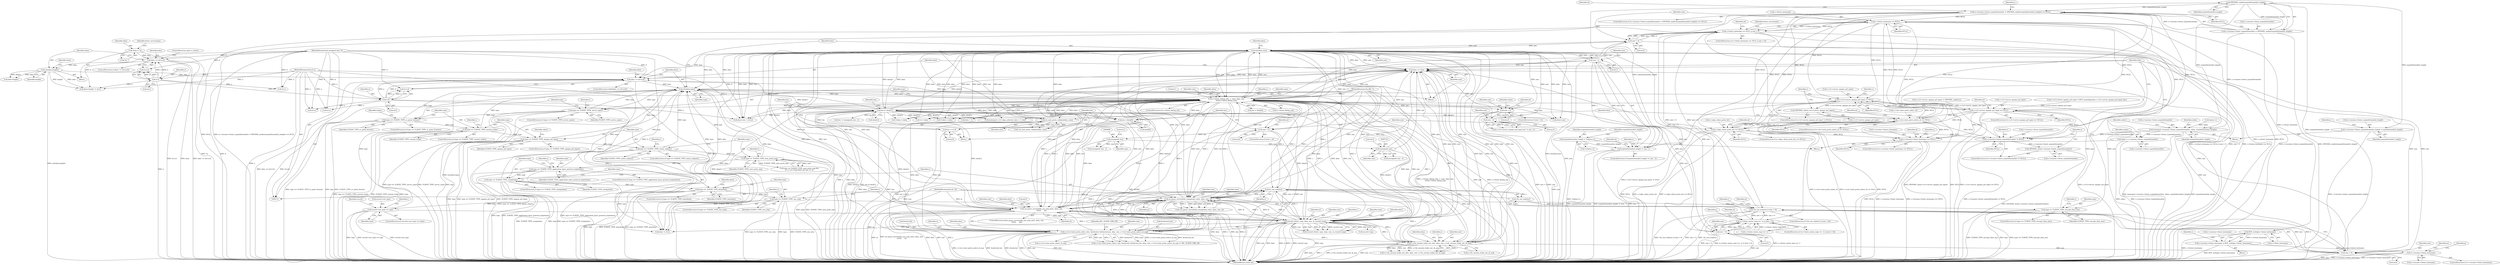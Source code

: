 digraph "0_openssl_fb0bc2b273bcc2d5401dd883fe869af4fc74bb21@API" {
"1000331" [label="(Call,OPENSSL_malloc(ecpointformatlist_length))"];
"1000284" [label="(Call,ecpointformatlist_length != size - 1)"];
"1000278" [label="(Call,ecpointformatlist_length = *(sdata++))"];
"1000286" [label="(Call,size - 1)"];
"1000233" [label="(Call,s->tlsext_debug_cb(s, 1, type, data, size,\n\t\t\t\t\t\ts->tlsext_debug_arg))"];
"1000395" [label="(Call,tls_use_ticket(s))"];
"1000787" [label="(Call,ssl_parse_serverhello_renegotiate_ext(s, data, size, al))"];
"1000841" [label="(Call,ssl_parse_serverhello_use_srtp_ext(s, data, size,\n\t\t\t\t\t\t\t      al))"];
"1000895" [label="(Call,record->fn2(s, type, data, size, al, record->arg))"];
"1000592" [label="(Call,s->ctx->next_proto_select_cb(s, &selected, &selected_len, data, size, s->ctx->next_proto_select_cb_arg))"];
"1000114" [label="(MethodParameterIn,SSL *s)"];
"1000688" [label="(Call,len |= data[1])"];
"1000685" [label="(Call,len <<= 8)"];
"1000680" [label="(Call,len = data[0])"];
"1000217" [label="(Call,n2s(data,size))"];
"1000214" [label="(Call,n2s(data,type))"];
"1000206" [label="(Call,data <= (d+n-4))"];
"1000932" [label="(Call,data += size)"];
"1000254" [label="(Call,size > 0)"];
"1000717" [label="(Call,(unsigned) size)"];
"1000697" [label="(Call,(unsigned) size)"];
"1000670" [label="(Call,size < 4)"];
"1000447" [label="(Call,size - 2)"];
"1000423" [label="(Call,size < 2)"];
"1000378" [label="(Call,s->tls_session_ticket_ext_cb(s, data, size, s->tls_session_ticket_ext_cb_arg))"];
"1000397" [label="(Call,size > 0)"];
"1000530" [label="(Call,size > 0)"];
"1000187" [label="(Call,n2s(data,length))"];
"1000179" [label="(Call,data >= (d+n-2))"];
"1000124" [label="(Call,*data = *p)"];
"1000116" [label="(MethodParameterIn,unsigned char *d)"];
"1000183" [label="(Call,n-2)"];
"1000117" [label="(MethodParameterIn,int n)"];
"1000210" [label="(Call,n-4)"];
"1000651" [label="(Call,type == TLSEXT_TYPE_application_layer_protocol_negotiation)"];
"1000548" [label="(Call,type == TLSEXT_TYPE_next_proto_neg)"];
"1000518" [label="(Call,type == TLSEXT_TYPE_status_request)"];
"1000414" [label="(Call,type == TLSEXT_TYPE_opaque_prf_input)"];
"1000368" [label="(Call,type == TLSEXT_TYPE_session_ticket)"];
"1000269" [label="(Call,type == TLSEXT_TYPE_ec_point_formats)"];
"1000243" [label="(Call,type == TLSEXT_TYPE_server_name)"];
"1000799" [label="(Call,type == TLSEXT_TYPE_heartbeat)"];
"1000781" [label="(Call,type == TLSEXT_TYPE_renegotiate)"];
"1000909" [label="(Call,type == TLSEXT_TYPE_encrypt_then_mac)"];
"1000836" [label="(Call,type == TLSEXT_TYPE_use_srtp)"];
"1000883" [label="(Call,record->ext_type == type)"];
"1000580" [label="(Call,ssl_next_proto_validate(data, size))"];
"1000118" [label="(MethodParameterIn,int *al)"];
"1000324" [label="(Call,(s->session->tlsext_ecpointformatlist = OPENSSL_malloc(ecpointformatlist_length)) == NULL)"];
"1000249" [label="(Call,s->tlsext_hostname == NULL)"];
"1000248" [label="(Call,s->tlsext_hostname == NULL || size > 0)"];
"1000393" [label="(Call,!tls_use_ticket(s) || (size > 0))"];
"1000523" [label="(Call,(s->tlsext_status_type == -1) || (size > 0))"];
"1000310" [label="(Call,s->session->tlsext_ecpointformatlist != NULL)"];
"1000317" [label="(Call,OPENSSL_free(s->session->tlsext_ecpointformatlist))"];
"1000458" [label="(Call,s->s3->server_opaque_prf_input != NULL)"];
"1000465" [label="(Call,OPENSSL_free(s->s3->server_opaque_prf_input))"];
"1000502" [label="(Call,s->s3->server_opaque_prf_input == NULL)"];
"1000564" [label="(Call,s->ctx->next_proto_select_cb == NULL)"];
"1000657" [label="(Call,s->alpn_client_proto_list == NULL)"];
"1000964" [label="(Call,s->session->tlsext_hostname == NULL)"];
"1000978" [label="(Call,BUF_strdup(s->tlsext_hostname))"];
"1000972" [label="(Call,s->session->tlsext_hostname = BUF_strdup(s->tlsext_hostname))"];
"1000983" [label="(Call,!s->session->tlsext_hostname)"];
"1000325" [label="(Call,s->session->tlsext_ecpointformatlist = OPENSSL_malloc(ecpointformatlist_length))"];
"1000348" [label="(Call,memcpy(s->session->tlsext_ecpointformatlist, sdata, ecpointformatlist_length))"];
"1000359" [label="(Call,sdata = s->session->tlsext_ecpointformatlist)"];
"1000341" [label="(Call,s->session->tlsext_ecpointformatlist_length = ecpointformatlist_length)"];
"1000781" [label="(Call,type == TLSEXT_TYPE_renegotiate)"];
"1000547" [label="(Call,type == TLSEXT_TYPE_next_proto_neg &&\n\t\t\t s->s3->tmp.finish_md_len == 0)"];
"1000519" [label="(Identifier,type)"];
"1000801" [label="(Identifier,TLSEXT_TYPE_heartbeat)"];
"1000964" [label="(Call,s->session->tlsext_hostname == NULL)"];
"1000479" [label="(Call,s->s3->server_opaque_prf_input = OPENSSL_malloc(1))"];
"1000195" [label="(Call,d+n)"];
"1000600" [label="(Call,s->ctx->next_proto_select_cb_arg)"];
"1000457" [label="(ControlStructure,if (s->s3->server_opaque_prf_input != NULL))"];
"1000414" [label="(Call,type == TLSEXT_TYPE_opaque_prf_input)"];
"1000563" [label="(ControlStructure,if (s->ctx->next_proto_select_cb == NULL))"];
"1000901" [label="(Call,record->arg)"];
"1000225" [label="(Call,d+n)"];
"1000897" [label="(Identifier,type)"];
"1000382" [label="(Call,s->tls_session_ticket_ext_cb_arg)"];
"1000800" [label="(Identifier,type)"];
"1000975" [label="(Identifier,s)"];
"1000281" [label="(Call,sdata++)"];
"1000884" [label="(Call,record->ext_type)"];
"1000178" [label="(ControlStructure,if (data >= (d+n-2)))"];
"1000883" [label="(Call,record->ext_type == type)"];
"1000270" [label="(Identifier,type)"];
"1000234" [label="(Identifier,s)"];
"1000717" [label="(Call,(unsigned) size)"];
"1000130" [label="(Identifier,tlsext_servername)"];
"1000659" [label="(Identifier,s)"];
"1000716" [label="(Call,(unsigned) size - 3)"];
"1000180" [label="(Identifier,data)"];
"1000708" [label="(Call,len = data[2])"];
"1000653" [label="(Identifier,TLSEXT_TYPE_application_layer_protocol_negotiation)"];
"1000268" [label="(ControlStructure,if (type == TLSEXT_TYPE_ec_point_formats))"];
"1000248" [label="(Call,s->tlsext_hostname == NULL || size > 0)"];
"1000251" [label="(Identifier,s)"];
"1000665" [label="(Identifier,al)"];
"1000242" [label="(ControlStructure,if (type == TLSEXT_TYPE_server_name))"];
"1000219" [label="(Identifier,size)"];
"1000116" [label="(MethodParameterIn,unsigned char *d)"];
"1000271" [label="(Identifier,TLSEXT_TYPE_ec_point_formats)"];
"1000378" [label="(Call,s->tls_session_ticket_ext_cb(s, data, size, s->tls_session_ticket_ext_cb_arg))"];
"1000580" [label="(Call,ssl_next_proto_validate(data, size))"];
"1000681" [label="(Identifier,len)"];
"1000215" [label="(Identifier,data)"];
"1000423" [label="(Call,size < 2)"];
"1000882" [label="(ControlStructure,if (record->ext_type == type))"];
"1000838" [label="(Identifier,TLSEXT_TYPE_use_srtp)"];
"1000260" [label="(Identifier,al)"];
"1000694" [label="(Call,len != (unsigned) size - 2)"];
"1000524" [label="(Call,s->tlsext_status_type == -1)"];
"1000419" [label="(Call,*sdata = data)"];
"1000798" [label="(ControlStructure,if (type == TLSEXT_TYPE_heartbeat))"];
"1000280" [label="(Call,*(sdata++))"];
"1000397" [label="(Call,size > 0)"];
"1000835" [label="(ControlStructure,if (type == TLSEXT_TYPE_use_srtp))"];
"1000689" [label="(Identifier,len)"];
"1000212" [label="(Literal,4)"];
"1000458" [label="(Call,s->s3->server_opaque_prf_input != NULL)"];
"1000188" [label="(Identifier,data)"];
"1000253" [label="(Identifier,NULL)"];
"1000181" [label="(Call,d+n-2)"];
"1000579" [label="(Call,!ssl_next_proto_validate(data, size))"];
"1000403" [label="(Identifier,al)"];
"1000355" [label="(Identifier,ecpointformatlist_length)"];
"1000596" [label="(Call,&selected_len)"];
"1000782" [label="(Identifier,type)"];
"1000654" [label="(Block,)"];
"1000256" [label="(Literal,0)"];
"1000870" [label="(Identifier,i)"];
"1000275" [label="(Identifier,sdata)"];
"1000285" [label="(Identifier,ecpointformatlist_length)"];
"1000311" [label="(Call,s->session->tlsext_ecpointformatlist)"];
"1000377" [label="(Call,!s->tls_session_ticket_ext_cb(s, data, size, s->tls_session_ticket_ext_cb_arg))"];
"1000842" [label="(Identifier,s)"];
"1000700" [label="(Literal,2)"];
"1000368" [label="(Call,type == TLSEXT_TYPE_session_ticket)"];
"1000320" [label="(Identifier,s)"];
"1000447" [label="(Call,size - 2)"];
"1000243" [label="(Call,type == TLSEXT_TYPE_server_name)"];
"1001004" [label="(Call,*p = data)"];
"1000549" [label="(Identifier,type)"];
"1000530" [label="(Call,size > 0)"];
"1000367" [label="(ControlStructure,if (type == TLSEXT_TYPE_session_ticket))"];
"1000316" [label="(Identifier,NULL)"];
"1000965" [label="(Call,s->session->tlsext_hostname)"];
"1000594" [label="(Call,&selected)"];
"1000309" [label="(ControlStructure,if (s->session->tlsext_ecpointformatlist != NULL))"];
"1000331" [label="(Call,OPENSSL_malloc(ecpointformatlist_length))"];
"1000786" [label="(Call,!ssl_parse_serverhello_renegotiate_ext(s, data, size, al))"];
"1000836" [label="(Call,type == TLSEXT_TYPE_use_srtp)"];
"1000844" [label="(Identifier,size)"];
"1000222" [label="(Call,data+size)"];
"1000279" [label="(Identifier,ecpointformatlist_length)"];
"1000207" [label="(Identifier,data)"];
"1000247" [label="(ControlStructure,if (s->tlsext_hostname == NULL || size > 0))"];
"1000984" [label="(Call,s->session->tlsext_hostname)"];
"1000651" [label="(Call,type == TLSEXT_TYPE_application_layer_protocol_negotiation)"];
"1000193" [label="(Identifier,data)"];
"1000898" [label="(Identifier,data)"];
"1000351" [label="(Identifier,s)"];
"1000909" [label="(Call,type == TLSEXT_TYPE_encrypt_then_mac)"];
"1000449" [label="(Literal,2)"];
"1000687" [label="(Literal,8)"];
"1000342" [label="(Call,s->session->tlsext_ecpointformatlist_length)"];
"1000126" [label="(Call,*p)"];
"1000502" [label="(Call,s->s3->server_opaque_prf_input == NULL)"];
"1000520" [label="(Identifier,TLSEXT_TYPE_status_request)"];
"1000972" [label="(Call,s->session->tlsext_hostname = BUF_strdup(s->tlsext_hostname))"];
"1000216" [label="(Identifier,type)"];
"1000788" [label="(Identifier,s)"];
"1000360" [label="(Identifier,sdata)"];
"1000682" [label="(Call,data[0])"];
"1000434" [label="(Identifier,sdata)"];
"1000790" [label="(Identifier,size)"];
"1000574" [label="(Identifier,al)"];
"1000508" [label="(Identifier,NULL)"];
"1000676" [label="(Identifier,al)"];
"1000720" [label="(Literal,3)"];
"1000522" [label="(ControlStructure,if ((s->tlsext_status_type == -1) || (size > 0)))"];
"1000690" [label="(Call,data[1])"];
"1000239" [label="(Call,s->tlsext_debug_arg)"];
"1000326" [label="(Call,s->session->tlsext_ecpointformatlist)"];
"1000415" [label="(Identifier,type)"];
"1000536" [label="(Identifier,al)"];
"1000845" [label="(Identifier,al)"];
"1000359" [label="(Call,sdata = s->session->tlsext_ecpointformatlist)"];
"1000512" [label="(Identifier,al)"];
"1000429" [label="(Identifier,al)"];
"1000805" [label="(Identifier,data)"];
"1001006" [label="(Identifier,p)"];
"1000375" [label="(Identifier,s)"];
"1000357" [label="(Identifier,stderr)"];
"1000983" [label="(Call,!s->session->tlsext_hostname)"];
"1000789" [label="(Identifier,data)"];
"1000532" [label="(Literal,0)"];
"1000894" [label="(Call,!record->fn2(s, type, data, size, al, record->arg))"];
"1000593" [label="(Identifier,s)"];
"1000503" [label="(Call,s->s3->server_opaque_prf_input)"];
"1000843" [label="(Identifier,data)"];
"1000286" [label="(Call,size - 1)"];
"1000936" [label="(Call,data != d+n)"];
"1000548" [label="(Call,type == TLSEXT_TYPE_next_proto_neg)"];
"1000269" [label="(Call,type == TLSEXT_TYPE_ec_point_formats)"];
"1000531" [label="(Identifier,size)"];
"1000652" [label="(Identifier,type)"];
"1000526" [label="(Identifier,s)"];
"1000370" [label="(Identifier,TLSEXT_TYPE_session_ticket)"];
"1000581" [label="(Identifier,data)"];
"1000978" [label="(Call,BUF_strdup(s->tlsext_hostname))"];
"1000392" [label="(ControlStructure,if (!tls_use_ticket(s) || (size > 0)))"];
"1000592" [label="(Call,s->ctx->next_proto_select_cb(s, &selected, &selected_len, data, size, s->ctx->next_proto_select_cb_arg))"];
"1000441" [label="(Call,s->s3->server_opaque_prf_input_len != size - 2)"];
"1000250" [label="(Call,s->tlsext_hostname)"];
"1000688" [label="(Call,len |= data[1])"];
"1000361" [label="(Call,s->session->tlsext_ecpointformatlist)"];
"1000328" [label="(Identifier,s)"];
"1000488" [label="(Call,s->s3->server_opaque_prf_input = BUF_memdup(sdata, s->s3->server_opaque_prf_input_len))"];
"1000396" [label="(Identifier,s)"];
"1000191" [label="(Call,data+length != d+n)"];
"1000125" [label="(Identifier,data)"];
"1000934" [label="(Identifier,size)"];
"1000973" [label="(Call,s->session->tlsext_hostname)"];
"1000791" [label="(Identifier,al)"];
"1000695" [label="(Identifier,len)"];
"1000332" [label="(Identifier,ecpointformatlist_length)"];
"1000685" [label="(Call,len <<= 8)"];
"1000278" [label="(Call,ecpointformatlist_length = *(sdata++))"];
"1000192" [label="(Call,data+length)"];
"1000333" [label="(Identifier,NULL)"];
"1000650" [label="(ControlStructure,if (type == TLSEXT_TYPE_application_layer_protocol_negotiation))"];
"1000555" [label="(Identifier,s)"];
"1000206" [label="(Call,data <= (d+n-4))"];
"1000938" [label="(Call,d+n)"];
"1000908" [label="(ControlStructure,if (type == TLSEXT_TYPE_encrypt_then_mac))"];
"1000318" [label="(Call,s->session->tlsext_ecpointformatlist)"];
"1000236" [label="(Identifier,type)"];
"1000992" [label="(Identifier,al)"];
"1000661" [label="(Identifier,NULL)"];
"1000187" [label="(Call,n2s(data,length))"];
"1000971" [label="(Block,)"];
"1000124" [label="(Call,*data = *p)"];
"1000233" [label="(Call,s->tlsext_debug_cb(s, 1, type, data, size,\n\t\t\t\t\t\ts->tlsext_debug_arg))"];
"1000937" [label="(Identifier,data)"];
"1000911" [label="(Identifier,TLSEXT_TYPE_encrypt_then_mac)"];
"1000542" [label="(Identifier,s)"];
"1000292" [label="(Identifier,al)"];
"1000847" [label="(Literal,0)"];
"1000699" [label="(Identifier,size)"];
"1000274" [label="(Call,*sdata = data)"];
"1000218" [label="(Identifier,data)"];
"1000380" [label="(Identifier,data)"];
"1000221" [label="(Call,data+size > (d+n))"];
"1000672" [label="(Literal,4)"];
"1000245" [label="(Identifier,TLSEXT_TYPE_server_name)"];
"1000324" [label="(Call,(s->session->tlsext_ecpointformatlist = OPENSSL_malloc(ecpointformatlist_length)) == NULL)"];
"1000582" [label="(Identifier,size)"];
"1000686" [label="(Identifier,len)"];
"1000235" [label="(Literal,1)"];
"1000325" [label="(Call,s->session->tlsext_ecpointformatlist = OPENSSL_malloc(ecpointformatlist_length))"];
"1000238" [label="(Identifier,size)"];
"1000118" [label="(MethodParameterIn,int *al)"];
"1000420" [label="(Identifier,sdata)"];
"1000465" [label="(Call,OPENSSL_free(s->s3->server_opaque_prf_input))"];
"1000214" [label="(Call,n2s(data,type))"];
"1000900" [label="(Identifier,al)"];
"1000840" [label="(ControlStructure,if(ssl_parse_serverhello_use_srtp_ext(s, data, size,\n\t\t\t\t\t\t\t      al)))"];
"1000369" [label="(Identifier,type)"];
"1000249" [label="(Call,s->tlsext_hostname == NULL)"];
"1000119" [label="(Block,)"];
"1000184" [label="(Identifier,n)"];
"1000468" [label="(Identifier,s)"];
"1000244" [label="(Identifier,type)"];
"1000117" [label="(MethodParameterIn,int n)"];
"1000229" [label="(ControlStructure,if (s->tlsext_debug_cb))"];
"1000398" [label="(Identifier,size)"];
"1000837" [label="(Identifier,type)"];
"1000348" [label="(Call,memcpy(s->session->tlsext_ecpointformatlist, sdata, ecpointformatlist_length))"];
"1000272" [label="(Block,)"];
"1000852" [label="(Identifier,s)"];
"1000341" [label="(Call,s->session->tlsext_ecpointformatlist_length = ecpointformatlist_length)"];
"1000523" [label="(Call,(s->tlsext_status_type == -1) || (size > 0))"];
"1000910" [label="(Identifier,type)"];
"1000409" [label="(Identifier,s)"];
"1000186" [label="(ControlStructure,goto ri_check;)"];
"1000570" [label="(Identifier,NULL)"];
"1000416" [label="(Identifier,TLSEXT_TYPE_opaque_prf_input)"];
"1000283" [label="(ControlStructure,if (ecpointformatlist_length != size - 1))"];
"1000379" [label="(Identifier,s)"];
"1000899" [label="(Identifier,size)"];
"1000982" [label="(ControlStructure,if (!s->session->tlsext_hostname))"];
"1000425" [label="(Literal,2)"];
"1000301" [label="(Block,)"];
"1000223" [label="(Identifier,data)"];
"1000208" [label="(Call,d+n-4)"];
"1000381" [label="(Identifier,size)"];
"1000719" [label="(Identifier,size)"];
"1000413" [label="(ControlStructure,if (type == TLSEXT_TYPE_opaque_prf_input))"];
"1000185" [label="(Literal,2)"];
"1000464" [label="(Identifier,NULL)"];
"1000565" [label="(Call,s->ctx->next_proto_select_cb)"];
"1000349" [label="(Call,s->session->tlsext_ecpointformatlist)"];
"1000211" [label="(Identifier,n)"];
"1000354" [label="(Identifier,sdata)"];
"1000963" [label="(ControlStructure,if (s->session->tlsext_hostname == NULL))"];
"1001038" [label="(MethodReturn,static int)"];
"1000394" [label="(Call,!tls_use_ticket(s))"];
"1000670" [label="(Call,size < 4)"];
"1000393" [label="(Call,!tls_use_ticket(s) || (size > 0))"];
"1000179" [label="(Call,data >= (d+n-2))"];
"1000517" [label="(ControlStructure,if (type == TLSEXT_TYPE_status_request))"];
"1000656" [label="(ControlStructure,if (s->alpn_client_proto_list == NULL))"];
"1000970" [label="(Identifier,NULL)"];
"1000783" [label="(Identifier,TLSEXT_TYPE_renegotiate)"];
"1000183" [label="(Call,n-2)"];
"1000895" [label="(Call,record->fn2(s, type, data, size, al, record->arg))"];
"1000896" [label="(Identifier,s)"];
"1000317" [label="(Call,OPENSSL_free(s->session->tlsext_ecpointformatlist))"];
"1000114" [label="(MethodParameterIn,SSL *s)"];
"1000255" [label="(Identifier,size)"];
"1000841" [label="(Call,ssl_parse_serverhello_use_srtp_ext(s, data, size,\n\t\t\t\t\t\t\t      al))"];
"1000671" [label="(Identifier,size)"];
"1000887" [label="(Identifier,type)"];
"1000892" [label="(Identifier,record)"];
"1000933" [label="(Identifier,data)"];
"1000399" [label="(Literal,0)"];
"1000299" [label="(Identifier,s)"];
"1000459" [label="(Call,s->s3->server_opaque_prf_input)"];
"1000979" [label="(Call,s->tlsext_hostname)"];
"1000310" [label="(Call,s->session->tlsext_ecpointformatlist != NULL)"];
"1000265" [label="(Identifier,tlsext_servername)"];
"1000424" [label="(Identifier,size)"];
"1000657" [label="(Call,s->alpn_client_proto_list == NULL)"];
"1000799" [label="(Call,type == TLSEXT_TYPE_heartbeat)"];
"1000395" [label="(Call,tls_use_ticket(s))"];
"1000550" [label="(Identifier,TLSEXT_TYPE_next_proto_neg)"];
"1000919" [label="(Identifier,s)"];
"1000598" [label="(Identifier,data)"];
"1000205" [label="(ControlStructure,while(data <= (d+n-4)))"];
"1000605" [label="(Identifier,SSL_TLSEXT_ERR_OK)"];
"1000696" [label="(Call,(unsigned) size - 2)"];
"1000780" [label="(ControlStructure,if (type == TLSEXT_TYPE_renegotiate))"];
"1000284" [label="(Call,ecpointformatlist_length != size - 1)"];
"1000323" [label="(ControlStructure,if ((s->session->tlsext_ecpointformatlist = OPENSSL_malloc(ecpointformatlist_length)) == NULL))"];
"1000658" [label="(Call,s->alpn_client_proto_list)"];
"1000986" [label="(Identifier,s)"];
"1000466" [label="(Call,s->s3->server_opaque_prf_input)"];
"1000768" [label="(Call,data + 3)"];
"1001000" [label="(Identifier,al)"];
"1000448" [label="(Identifier,size)"];
"1000337" [label="(Identifier,al)"];
"1000210" [label="(Call,n-4)"];
"1000932" [label="(Call,data += size)"];
"1000237" [label="(Identifier,data)"];
"1000591" [label="(Call,s->ctx->next_proto_select_cb(s, &selected, &selected_len, data, size, s->ctx->next_proto_select_cb_arg) != SSL_TLSEXT_ERR_OK)"];
"1000599" [label="(Identifier,size)"];
"1000518" [label="(Call,type == TLSEXT_TYPE_status_request)"];
"1000669" [label="(ControlStructure,if (size < 4))"];
"1000501" [label="(ControlStructure,if (s->s3->server_opaque_prf_input == NULL))"];
"1000344" [label="(Identifier,s)"];
"1000217" [label="(Call,n2s(data,size))"];
"1000787" [label="(Call,ssl_parse_serverhello_renegotiate_ext(s, data, size, al))"];
"1000213" [label="(Block,)"];
"1000680" [label="(Call,len = data[0])"];
"1000347" [label="(Identifier,ecpointformatlist_length)"];
"1000762" [label="(Call,memcpy(s->s3->alpn_selected, data + 3, len))"];
"1000254" [label="(Call,size > 0)"];
"1000564" [label="(Call,s->ctx->next_proto_select_cb == NULL)"];
"1000189" [label="(Identifier,length)"];
"1000287" [label="(Identifier,size)"];
"1000697" [label="(Call,(unsigned) size)"];
"1000475" [label="(Identifier,s)"];
"1000288" [label="(Literal,1)"];
"1000422" [label="(ControlStructure,if (size < 2))"];
"1000331" -> "1000325"  [label="AST: "];
"1000331" -> "1000332"  [label="CFG: "];
"1000332" -> "1000331"  [label="AST: "];
"1000325" -> "1000331"  [label="CFG: "];
"1000331" -> "1001038"  [label="DDG: ecpointformatlist_length"];
"1000331" -> "1000324"  [label="DDG: ecpointformatlist_length"];
"1000331" -> "1000325"  [label="DDG: ecpointformatlist_length"];
"1000284" -> "1000331"  [label="DDG: ecpointformatlist_length"];
"1000331" -> "1000341"  [label="DDG: ecpointformatlist_length"];
"1000331" -> "1000348"  [label="DDG: ecpointformatlist_length"];
"1000284" -> "1000283"  [label="AST: "];
"1000284" -> "1000286"  [label="CFG: "];
"1000285" -> "1000284"  [label="AST: "];
"1000286" -> "1000284"  [label="AST: "];
"1000292" -> "1000284"  [label="CFG: "];
"1000299" -> "1000284"  [label="CFG: "];
"1000284" -> "1001038"  [label="DDG: size - 1"];
"1000284" -> "1001038"  [label="DDG: ecpointformatlist_length"];
"1000284" -> "1001038"  [label="DDG: ecpointformatlist_length != size - 1"];
"1000278" -> "1000284"  [label="DDG: ecpointformatlist_length"];
"1000286" -> "1000284"  [label="DDG: size"];
"1000286" -> "1000284"  [label="DDG: 1"];
"1000278" -> "1000272"  [label="AST: "];
"1000278" -> "1000280"  [label="CFG: "];
"1000279" -> "1000278"  [label="AST: "];
"1000280" -> "1000278"  [label="AST: "];
"1000285" -> "1000278"  [label="CFG: "];
"1000278" -> "1001038"  [label="DDG: *(sdata++)"];
"1000286" -> "1000288"  [label="CFG: "];
"1000287" -> "1000286"  [label="AST: "];
"1000288" -> "1000286"  [label="AST: "];
"1000286" -> "1001038"  [label="DDG: size"];
"1000286" -> "1000217"  [label="DDG: size"];
"1000233" -> "1000286"  [label="DDG: size"];
"1000217" -> "1000286"  [label="DDG: size"];
"1000286" -> "1000932"  [label="DDG: size"];
"1000233" -> "1000229"  [label="AST: "];
"1000233" -> "1000239"  [label="CFG: "];
"1000234" -> "1000233"  [label="AST: "];
"1000235" -> "1000233"  [label="AST: "];
"1000236" -> "1000233"  [label="AST: "];
"1000237" -> "1000233"  [label="AST: "];
"1000238" -> "1000233"  [label="AST: "];
"1000239" -> "1000233"  [label="AST: "];
"1000244" -> "1000233"  [label="CFG: "];
"1000233" -> "1001038"  [label="DDG: data"];
"1000233" -> "1001038"  [label="DDG: s->tlsext_debug_cb(s, 1, type, data, size,\n\t\t\t\t\t\ts->tlsext_debug_arg)"];
"1000233" -> "1001038"  [label="DDG: s->tlsext_debug_arg"];
"1000233" -> "1001038"  [label="DDG: size"];
"1000233" -> "1001038"  [label="DDG: s"];
"1000233" -> "1000206"  [label="DDG: data"];
"1000233" -> "1000214"  [label="DDG: data"];
"1000233" -> "1000217"  [label="DDG: data"];
"1000233" -> "1000217"  [label="DDG: size"];
"1000233" -> "1000221"  [label="DDG: data"];
"1000233" -> "1000222"  [label="DDG: data"];
"1000395" -> "1000233"  [label="DDG: s"];
"1000787" -> "1000233"  [label="DDG: s"];
"1000841" -> "1000233"  [label="DDG: s"];
"1000895" -> "1000233"  [label="DDG: s"];
"1000592" -> "1000233"  [label="DDG: s"];
"1000114" -> "1000233"  [label="DDG: s"];
"1000214" -> "1000233"  [label="DDG: type"];
"1000688" -> "1000233"  [label="DDG: data[1]"];
"1000217" -> "1000233"  [label="DDG: data"];
"1000217" -> "1000233"  [label="DDG: size"];
"1000233" -> "1000243"  [label="DDG: type"];
"1000233" -> "1000254"  [label="DDG: size"];
"1000233" -> "1000274"  [label="DDG: data"];
"1000233" -> "1000378"  [label="DDG: s"];
"1000233" -> "1000378"  [label="DDG: data"];
"1000233" -> "1000378"  [label="DDG: size"];
"1000233" -> "1000395"  [label="DDG: s"];
"1000233" -> "1000397"  [label="DDG: size"];
"1000233" -> "1000419"  [label="DDG: data"];
"1000233" -> "1000423"  [label="DDG: size"];
"1000233" -> "1000530"  [label="DDG: size"];
"1000233" -> "1000580"  [label="DDG: data"];
"1000233" -> "1000580"  [label="DDG: size"];
"1000233" -> "1000592"  [label="DDG: s"];
"1000233" -> "1000592"  [label="DDG: data"];
"1000233" -> "1000670"  [label="DDG: size"];
"1000233" -> "1000680"  [label="DDG: data"];
"1000233" -> "1000688"  [label="DDG: data"];
"1000233" -> "1000708"  [label="DDG: data"];
"1000233" -> "1000762"  [label="DDG: data"];
"1000233" -> "1000768"  [label="DDG: data"];
"1000233" -> "1000787"  [label="DDG: s"];
"1000233" -> "1000787"  [label="DDG: data"];
"1000233" -> "1000787"  [label="DDG: size"];
"1000233" -> "1000841"  [label="DDG: s"];
"1000233" -> "1000841"  [label="DDG: data"];
"1000233" -> "1000841"  [label="DDG: size"];
"1000233" -> "1000895"  [label="DDG: s"];
"1000233" -> "1000895"  [label="DDG: data"];
"1000233" -> "1000895"  [label="DDG: size"];
"1000233" -> "1000932"  [label="DDG: size"];
"1000233" -> "1000932"  [label="DDG: data"];
"1000233" -> "1000936"  [label="DDG: data"];
"1000233" -> "1001004"  [label="DDG: data"];
"1000395" -> "1000394"  [label="AST: "];
"1000395" -> "1000396"  [label="CFG: "];
"1000396" -> "1000395"  [label="AST: "];
"1000394" -> "1000395"  [label="CFG: "];
"1000395" -> "1001038"  [label="DDG: s"];
"1000395" -> "1000378"  [label="DDG: s"];
"1000395" -> "1000394"  [label="DDG: s"];
"1000787" -> "1000395"  [label="DDG: s"];
"1000378" -> "1000395"  [label="DDG: s"];
"1000841" -> "1000395"  [label="DDG: s"];
"1000895" -> "1000395"  [label="DDG: s"];
"1000592" -> "1000395"  [label="DDG: s"];
"1000114" -> "1000395"  [label="DDG: s"];
"1000395" -> "1000592"  [label="DDG: s"];
"1000395" -> "1000787"  [label="DDG: s"];
"1000395" -> "1000841"  [label="DDG: s"];
"1000395" -> "1000895"  [label="DDG: s"];
"1000787" -> "1000786"  [label="AST: "];
"1000787" -> "1000791"  [label="CFG: "];
"1000788" -> "1000787"  [label="AST: "];
"1000789" -> "1000787"  [label="AST: "];
"1000790" -> "1000787"  [label="AST: "];
"1000791" -> "1000787"  [label="AST: "];
"1000786" -> "1000787"  [label="CFG: "];
"1000787" -> "1001038"  [label="DDG: al"];
"1000787" -> "1001038"  [label="DDG: data"];
"1000787" -> "1001038"  [label="DDG: s"];
"1000787" -> "1001038"  [label="DDG: size"];
"1000787" -> "1000217"  [label="DDG: size"];
"1000787" -> "1000378"  [label="DDG: s"];
"1000787" -> "1000592"  [label="DDG: s"];
"1000787" -> "1000786"  [label="DDG: s"];
"1000787" -> "1000786"  [label="DDG: data"];
"1000787" -> "1000786"  [label="DDG: size"];
"1000787" -> "1000786"  [label="DDG: al"];
"1000841" -> "1000787"  [label="DDG: s"];
"1000841" -> "1000787"  [label="DDG: al"];
"1000895" -> "1000787"  [label="DDG: s"];
"1000895" -> "1000787"  [label="DDG: al"];
"1000592" -> "1000787"  [label="DDG: s"];
"1000114" -> "1000787"  [label="DDG: s"];
"1000688" -> "1000787"  [label="DDG: data[1]"];
"1000217" -> "1000787"  [label="DDG: data"];
"1000217" -> "1000787"  [label="DDG: size"];
"1000118" -> "1000787"  [label="DDG: al"];
"1000787" -> "1000841"  [label="DDG: s"];
"1000787" -> "1000841"  [label="DDG: al"];
"1000787" -> "1000895"  [label="DDG: s"];
"1000787" -> "1000895"  [label="DDG: al"];
"1000787" -> "1000932"  [label="DDG: size"];
"1000787" -> "1000932"  [label="DDG: data"];
"1000841" -> "1000840"  [label="AST: "];
"1000841" -> "1000845"  [label="CFG: "];
"1000842" -> "1000841"  [label="AST: "];
"1000843" -> "1000841"  [label="AST: "];
"1000844" -> "1000841"  [label="AST: "];
"1000845" -> "1000841"  [label="AST: "];
"1000847" -> "1000841"  [label="CFG: "];
"1000933" -> "1000841"  [label="CFG: "];
"1000841" -> "1001038"  [label="DDG: data"];
"1000841" -> "1001038"  [label="DDG: size"];
"1000841" -> "1001038"  [label="DDG: s"];
"1000841" -> "1001038"  [label="DDG: al"];
"1000841" -> "1001038"  [label="DDG: ssl_parse_serverhello_use_srtp_ext(s, data, size,\n\t\t\t\t\t\t\t      al)"];
"1000841" -> "1000217"  [label="DDG: size"];
"1000841" -> "1000378"  [label="DDG: s"];
"1000841" -> "1000592"  [label="DDG: s"];
"1000895" -> "1000841"  [label="DDG: s"];
"1000895" -> "1000841"  [label="DDG: al"];
"1000592" -> "1000841"  [label="DDG: s"];
"1000114" -> "1000841"  [label="DDG: s"];
"1000688" -> "1000841"  [label="DDG: data[1]"];
"1000217" -> "1000841"  [label="DDG: data"];
"1000217" -> "1000841"  [label="DDG: size"];
"1000118" -> "1000841"  [label="DDG: al"];
"1000841" -> "1000895"  [label="DDG: s"];
"1000841" -> "1000895"  [label="DDG: al"];
"1000841" -> "1000932"  [label="DDG: size"];
"1000841" -> "1000932"  [label="DDG: data"];
"1000895" -> "1000894"  [label="AST: "];
"1000895" -> "1000901"  [label="CFG: "];
"1000896" -> "1000895"  [label="AST: "];
"1000897" -> "1000895"  [label="AST: "];
"1000898" -> "1000895"  [label="AST: "];
"1000899" -> "1000895"  [label="AST: "];
"1000900" -> "1000895"  [label="AST: "];
"1000901" -> "1000895"  [label="AST: "];
"1000894" -> "1000895"  [label="CFG: "];
"1000895" -> "1001038"  [label="DDG: type"];
"1000895" -> "1001038"  [label="DDG: size"];
"1000895" -> "1001038"  [label="DDG: data"];
"1000895" -> "1001038"  [label="DDG: al"];
"1000895" -> "1001038"  [label="DDG: s"];
"1000895" -> "1001038"  [label="DDG: record->arg"];
"1000895" -> "1000214"  [label="DDG: type"];
"1000895" -> "1000217"  [label="DDG: size"];
"1000895" -> "1000378"  [label="DDG: s"];
"1000895" -> "1000592"  [label="DDG: s"];
"1000895" -> "1000894"  [label="DDG: data"];
"1000895" -> "1000894"  [label="DDG: size"];
"1000895" -> "1000894"  [label="DDG: type"];
"1000895" -> "1000894"  [label="DDG: al"];
"1000895" -> "1000894"  [label="DDG: s"];
"1000895" -> "1000894"  [label="DDG: record->arg"];
"1000592" -> "1000895"  [label="DDG: s"];
"1000114" -> "1000895"  [label="DDG: s"];
"1000883" -> "1000895"  [label="DDG: type"];
"1000688" -> "1000895"  [label="DDG: data[1]"];
"1000217" -> "1000895"  [label="DDG: data"];
"1000217" -> "1000895"  [label="DDG: size"];
"1000118" -> "1000895"  [label="DDG: al"];
"1000895" -> "1000932"  [label="DDG: size"];
"1000895" -> "1000932"  [label="DDG: data"];
"1000895" -> "1000936"  [label="DDG: data"];
"1000592" -> "1000591"  [label="AST: "];
"1000592" -> "1000600"  [label="CFG: "];
"1000593" -> "1000592"  [label="AST: "];
"1000594" -> "1000592"  [label="AST: "];
"1000596" -> "1000592"  [label="AST: "];
"1000598" -> "1000592"  [label="AST: "];
"1000599" -> "1000592"  [label="AST: "];
"1000600" -> "1000592"  [label="AST: "];
"1000605" -> "1000592"  [label="CFG: "];
"1000592" -> "1001038"  [label="DDG: size"];
"1000592" -> "1001038"  [label="DDG: data"];
"1000592" -> "1001038"  [label="DDG: s->ctx->next_proto_select_cb_arg"];
"1000592" -> "1001038"  [label="DDG: &selected_len"];
"1000592" -> "1001038"  [label="DDG: &selected"];
"1000592" -> "1001038"  [label="DDG: s"];
"1000592" -> "1000217"  [label="DDG: size"];
"1000592" -> "1000378"  [label="DDG: s"];
"1000592" -> "1000591"  [label="DDG: &selected"];
"1000592" -> "1000591"  [label="DDG: data"];
"1000592" -> "1000591"  [label="DDG: s->ctx->next_proto_select_cb_arg"];
"1000592" -> "1000591"  [label="DDG: &selected_len"];
"1000592" -> "1000591"  [label="DDG: size"];
"1000592" -> "1000591"  [label="DDG: s"];
"1000114" -> "1000592"  [label="DDG: s"];
"1000688" -> "1000592"  [label="DDG: data[1]"];
"1000580" -> "1000592"  [label="DDG: data"];
"1000580" -> "1000592"  [label="DDG: size"];
"1000217" -> "1000592"  [label="DDG: data"];
"1000592" -> "1000932"  [label="DDG: size"];
"1000592" -> "1000932"  [label="DDG: data"];
"1000114" -> "1000113"  [label="AST: "];
"1000114" -> "1001038"  [label="DDG: s"];
"1000114" -> "1000378"  [label="DDG: s"];
"1000688" -> "1000654"  [label="AST: "];
"1000688" -> "1000690"  [label="CFG: "];
"1000689" -> "1000688"  [label="AST: "];
"1000690" -> "1000688"  [label="AST: "];
"1000695" -> "1000688"  [label="CFG: "];
"1000688" -> "1001038"  [label="DDG: data[1]"];
"1000688" -> "1001038"  [label="DDG: len |= data[1]"];
"1000688" -> "1000206"  [label="DDG: data[1]"];
"1000688" -> "1000214"  [label="DDG: data[1]"];
"1000688" -> "1000217"  [label="DDG: data[1]"];
"1000688" -> "1000221"  [label="DDG: data[1]"];
"1000688" -> "1000222"  [label="DDG: data[1]"];
"1000688" -> "1000274"  [label="DDG: data[1]"];
"1000688" -> "1000378"  [label="DDG: data[1]"];
"1000688" -> "1000419"  [label="DDG: data[1]"];
"1000688" -> "1000580"  [label="DDG: data[1]"];
"1000688" -> "1000680"  [label="DDG: data[1]"];
"1000685" -> "1000688"  [label="DDG: len"];
"1000217" -> "1000688"  [label="DDG: data"];
"1000688" -> "1000694"  [label="DDG: len"];
"1000688" -> "1000762"  [label="DDG: data[1]"];
"1000688" -> "1000768"  [label="DDG: data[1]"];
"1000688" -> "1000932"  [label="DDG: data[1]"];
"1000688" -> "1000936"  [label="DDG: data[1]"];
"1000688" -> "1001004"  [label="DDG: data[1]"];
"1000685" -> "1000654"  [label="AST: "];
"1000685" -> "1000687"  [label="CFG: "];
"1000686" -> "1000685"  [label="AST: "];
"1000687" -> "1000685"  [label="AST: "];
"1000689" -> "1000685"  [label="CFG: "];
"1000685" -> "1001038"  [label="DDG: len <<= 8"];
"1000680" -> "1000685"  [label="DDG: len"];
"1000680" -> "1000654"  [label="AST: "];
"1000680" -> "1000682"  [label="CFG: "];
"1000681" -> "1000680"  [label="AST: "];
"1000682" -> "1000680"  [label="AST: "];
"1000686" -> "1000680"  [label="CFG: "];
"1000680" -> "1001038"  [label="DDG: data[0]"];
"1000217" -> "1000680"  [label="DDG: data"];
"1000217" -> "1000213"  [label="AST: "];
"1000217" -> "1000219"  [label="CFG: "];
"1000218" -> "1000217"  [label="AST: "];
"1000219" -> "1000217"  [label="AST: "];
"1000223" -> "1000217"  [label="CFG: "];
"1000217" -> "1001038"  [label="DDG: n2s(data,size)"];
"1000217" -> "1000206"  [label="DDG: data"];
"1000217" -> "1000214"  [label="DDG: data"];
"1000214" -> "1000217"  [label="DDG: data"];
"1000254" -> "1000217"  [label="DDG: size"];
"1000717" -> "1000217"  [label="DDG: size"];
"1000447" -> "1000217"  [label="DDG: size"];
"1000378" -> "1000217"  [label="DDG: size"];
"1000397" -> "1000217"  [label="DDG: size"];
"1000530" -> "1000217"  [label="DDG: size"];
"1000217" -> "1000221"  [label="DDG: data"];
"1000217" -> "1000221"  [label="DDG: size"];
"1000217" -> "1000222"  [label="DDG: data"];
"1000217" -> "1000222"  [label="DDG: size"];
"1000217" -> "1000254"  [label="DDG: size"];
"1000217" -> "1000274"  [label="DDG: data"];
"1000217" -> "1000378"  [label="DDG: data"];
"1000217" -> "1000378"  [label="DDG: size"];
"1000217" -> "1000397"  [label="DDG: size"];
"1000217" -> "1000419"  [label="DDG: data"];
"1000217" -> "1000423"  [label="DDG: size"];
"1000217" -> "1000530"  [label="DDG: size"];
"1000217" -> "1000580"  [label="DDG: data"];
"1000217" -> "1000580"  [label="DDG: size"];
"1000217" -> "1000670"  [label="DDG: size"];
"1000217" -> "1000762"  [label="DDG: data"];
"1000217" -> "1000768"  [label="DDG: data"];
"1000217" -> "1000932"  [label="DDG: size"];
"1000217" -> "1000932"  [label="DDG: data"];
"1000217" -> "1000936"  [label="DDG: data"];
"1000217" -> "1001004"  [label="DDG: data"];
"1000214" -> "1000213"  [label="AST: "];
"1000214" -> "1000216"  [label="CFG: "];
"1000215" -> "1000214"  [label="AST: "];
"1000216" -> "1000214"  [label="AST: "];
"1000218" -> "1000214"  [label="CFG: "];
"1000214" -> "1001038"  [label="DDG: type"];
"1000214" -> "1001038"  [label="DDG: n2s(data,type)"];
"1000206" -> "1000214"  [label="DDG: data"];
"1000651" -> "1000214"  [label="DDG: type"];
"1000799" -> "1000214"  [label="DDG: type"];
"1000909" -> "1000214"  [label="DDG: type"];
"1000414" -> "1000214"  [label="DDG: type"];
"1000548" -> "1000214"  [label="DDG: type"];
"1000836" -> "1000214"  [label="DDG: type"];
"1000368" -> "1000214"  [label="DDG: type"];
"1000518" -> "1000214"  [label="DDG: type"];
"1000781" -> "1000214"  [label="DDG: type"];
"1000883" -> "1000214"  [label="DDG: type"];
"1000243" -> "1000214"  [label="DDG: type"];
"1000269" -> "1000214"  [label="DDG: type"];
"1000214" -> "1000243"  [label="DDG: type"];
"1000206" -> "1000205"  [label="AST: "];
"1000206" -> "1000208"  [label="CFG: "];
"1000207" -> "1000206"  [label="AST: "];
"1000208" -> "1000206"  [label="AST: "];
"1000215" -> "1000206"  [label="CFG: "];
"1000937" -> "1000206"  [label="CFG: "];
"1000206" -> "1001038"  [label="DDG: data <= (d+n-4)"];
"1000206" -> "1001038"  [label="DDG: d+n-4"];
"1000932" -> "1000206"  [label="DDG: data"];
"1000187" -> "1000206"  [label="DDG: data"];
"1000116" -> "1000206"  [label="DDG: d"];
"1000210" -> "1000206"  [label="DDG: n"];
"1000210" -> "1000206"  [label="DDG: 4"];
"1000206" -> "1000936"  [label="DDG: data"];
"1000932" -> "1000213"  [label="AST: "];
"1000932" -> "1000934"  [label="CFG: "];
"1000933" -> "1000932"  [label="AST: "];
"1000934" -> "1000932"  [label="AST: "];
"1000207" -> "1000932"  [label="CFG: "];
"1000932" -> "1001038"  [label="DDG: size"];
"1000254" -> "1000932"  [label="DDG: size"];
"1000717" -> "1000932"  [label="DDG: size"];
"1000447" -> "1000932"  [label="DDG: size"];
"1000378" -> "1000932"  [label="DDG: size"];
"1000378" -> "1000932"  [label="DDG: data"];
"1000397" -> "1000932"  [label="DDG: size"];
"1000530" -> "1000932"  [label="DDG: size"];
"1000254" -> "1000248"  [label="AST: "];
"1000254" -> "1000256"  [label="CFG: "];
"1000255" -> "1000254"  [label="AST: "];
"1000256" -> "1000254"  [label="AST: "];
"1000248" -> "1000254"  [label="CFG: "];
"1000254" -> "1001038"  [label="DDG: size"];
"1000254" -> "1000248"  [label="DDG: size"];
"1000254" -> "1000248"  [label="DDG: 0"];
"1000717" -> "1000716"  [label="AST: "];
"1000717" -> "1000719"  [label="CFG: "];
"1000718" -> "1000717"  [label="AST: "];
"1000719" -> "1000717"  [label="AST: "];
"1000720" -> "1000717"  [label="CFG: "];
"1000717" -> "1001038"  [label="DDG: size"];
"1000717" -> "1000716"  [label="DDG: size"];
"1000697" -> "1000717"  [label="DDG: size"];
"1000697" -> "1000696"  [label="AST: "];
"1000697" -> "1000699"  [label="CFG: "];
"1000698" -> "1000697"  [label="AST: "];
"1000699" -> "1000697"  [label="AST: "];
"1000700" -> "1000697"  [label="CFG: "];
"1000697" -> "1001038"  [label="DDG: size"];
"1000697" -> "1000696"  [label="DDG: size"];
"1000670" -> "1000697"  [label="DDG: size"];
"1000670" -> "1000669"  [label="AST: "];
"1000670" -> "1000672"  [label="CFG: "];
"1000671" -> "1000670"  [label="AST: "];
"1000672" -> "1000670"  [label="AST: "];
"1000676" -> "1000670"  [label="CFG: "];
"1000681" -> "1000670"  [label="CFG: "];
"1000670" -> "1001038"  [label="DDG: size < 4"];
"1000670" -> "1001038"  [label="DDG: size"];
"1000447" -> "1000441"  [label="AST: "];
"1000447" -> "1000449"  [label="CFG: "];
"1000448" -> "1000447"  [label="AST: "];
"1000449" -> "1000447"  [label="AST: "];
"1000441" -> "1000447"  [label="CFG: "];
"1000447" -> "1001038"  [label="DDG: size"];
"1000447" -> "1000441"  [label="DDG: size"];
"1000447" -> "1000441"  [label="DDG: 2"];
"1000423" -> "1000447"  [label="DDG: size"];
"1000423" -> "1000422"  [label="AST: "];
"1000423" -> "1000425"  [label="CFG: "];
"1000424" -> "1000423"  [label="AST: "];
"1000425" -> "1000423"  [label="AST: "];
"1000429" -> "1000423"  [label="CFG: "];
"1000434" -> "1000423"  [label="CFG: "];
"1000423" -> "1001038"  [label="DDG: size < 2"];
"1000423" -> "1001038"  [label="DDG: size"];
"1000378" -> "1000377"  [label="AST: "];
"1000378" -> "1000382"  [label="CFG: "];
"1000379" -> "1000378"  [label="AST: "];
"1000380" -> "1000378"  [label="AST: "];
"1000381" -> "1000378"  [label="AST: "];
"1000382" -> "1000378"  [label="AST: "];
"1000377" -> "1000378"  [label="CFG: "];
"1000378" -> "1001038"  [label="DDG: data"];
"1000378" -> "1001038"  [label="DDG: s"];
"1000378" -> "1001038"  [label="DDG: s->tls_session_ticket_ext_cb_arg"];
"1000378" -> "1001038"  [label="DDG: size"];
"1000378" -> "1000377"  [label="DDG: s"];
"1000378" -> "1000377"  [label="DDG: data"];
"1000378" -> "1000377"  [label="DDG: size"];
"1000378" -> "1000377"  [label="DDG: s->tls_session_ticket_ext_cb_arg"];
"1000378" -> "1000397"  [label="DDG: size"];
"1000397" -> "1000393"  [label="AST: "];
"1000397" -> "1000399"  [label="CFG: "];
"1000398" -> "1000397"  [label="AST: "];
"1000399" -> "1000397"  [label="AST: "];
"1000393" -> "1000397"  [label="CFG: "];
"1000397" -> "1001038"  [label="DDG: size"];
"1000397" -> "1000393"  [label="DDG: size"];
"1000397" -> "1000393"  [label="DDG: 0"];
"1000530" -> "1000523"  [label="AST: "];
"1000530" -> "1000532"  [label="CFG: "];
"1000531" -> "1000530"  [label="AST: "];
"1000532" -> "1000530"  [label="AST: "];
"1000523" -> "1000530"  [label="CFG: "];
"1000530" -> "1001038"  [label="DDG: size"];
"1000530" -> "1000523"  [label="DDG: size"];
"1000530" -> "1000523"  [label="DDG: 0"];
"1000187" -> "1000119"  [label="AST: "];
"1000187" -> "1000189"  [label="CFG: "];
"1000188" -> "1000187"  [label="AST: "];
"1000189" -> "1000187"  [label="AST: "];
"1000193" -> "1000187"  [label="CFG: "];
"1000187" -> "1001038"  [label="DDG: n2s(data,length)"];
"1000179" -> "1000187"  [label="DDG: data"];
"1000187" -> "1000191"  [label="DDG: data"];
"1000187" -> "1000191"  [label="DDG: length"];
"1000187" -> "1000192"  [label="DDG: data"];
"1000187" -> "1000192"  [label="DDG: length"];
"1000179" -> "1000178"  [label="AST: "];
"1000179" -> "1000181"  [label="CFG: "];
"1000180" -> "1000179"  [label="AST: "];
"1000181" -> "1000179"  [label="AST: "];
"1000186" -> "1000179"  [label="CFG: "];
"1000188" -> "1000179"  [label="CFG: "];
"1000179" -> "1001038"  [label="DDG: data >= (d+n-2)"];
"1000179" -> "1001038"  [label="DDG: d+n-2"];
"1000179" -> "1001038"  [label="DDG: data"];
"1000124" -> "1000179"  [label="DDG: data"];
"1000116" -> "1000179"  [label="DDG: d"];
"1000183" -> "1000179"  [label="DDG: n"];
"1000183" -> "1000179"  [label="DDG: 2"];
"1000124" -> "1000119"  [label="AST: "];
"1000124" -> "1000126"  [label="CFG: "];
"1000125" -> "1000124"  [label="AST: "];
"1000126" -> "1000124"  [label="AST: "];
"1000130" -> "1000124"  [label="CFG: "];
"1000124" -> "1001038"  [label="DDG: *p"];
"1000116" -> "1000113"  [label="AST: "];
"1000116" -> "1001038"  [label="DDG: d"];
"1000116" -> "1000181"  [label="DDG: d"];
"1000116" -> "1000191"  [label="DDG: d"];
"1000116" -> "1000195"  [label="DDG: d"];
"1000116" -> "1000208"  [label="DDG: d"];
"1000116" -> "1000221"  [label="DDG: d"];
"1000116" -> "1000225"  [label="DDG: d"];
"1000116" -> "1000936"  [label="DDG: d"];
"1000116" -> "1000938"  [label="DDG: d"];
"1000183" -> "1000181"  [label="AST: "];
"1000183" -> "1000185"  [label="CFG: "];
"1000184" -> "1000183"  [label="AST: "];
"1000185" -> "1000183"  [label="AST: "];
"1000181" -> "1000183"  [label="CFG: "];
"1000183" -> "1001038"  [label="DDG: n"];
"1000183" -> "1000181"  [label="DDG: n"];
"1000183" -> "1000181"  [label="DDG: 2"];
"1000117" -> "1000183"  [label="DDG: n"];
"1000183" -> "1000191"  [label="DDG: n"];
"1000183" -> "1000195"  [label="DDG: n"];
"1000183" -> "1000210"  [label="DDG: n"];
"1000117" -> "1000113"  [label="AST: "];
"1000117" -> "1001038"  [label="DDG: n"];
"1000117" -> "1000191"  [label="DDG: n"];
"1000117" -> "1000195"  [label="DDG: n"];
"1000117" -> "1000210"  [label="DDG: n"];
"1000117" -> "1000221"  [label="DDG: n"];
"1000117" -> "1000225"  [label="DDG: n"];
"1000117" -> "1000936"  [label="DDG: n"];
"1000117" -> "1000938"  [label="DDG: n"];
"1000210" -> "1000208"  [label="AST: "];
"1000210" -> "1000212"  [label="CFG: "];
"1000211" -> "1000210"  [label="AST: "];
"1000212" -> "1000210"  [label="AST: "];
"1000208" -> "1000210"  [label="CFG: "];
"1000210" -> "1000208"  [label="DDG: n"];
"1000210" -> "1000208"  [label="DDG: 4"];
"1000210" -> "1000221"  [label="DDG: n"];
"1000210" -> "1000225"  [label="DDG: n"];
"1000210" -> "1000936"  [label="DDG: n"];
"1000210" -> "1000938"  [label="DDG: n"];
"1000651" -> "1000650"  [label="AST: "];
"1000651" -> "1000653"  [label="CFG: "];
"1000652" -> "1000651"  [label="AST: "];
"1000653" -> "1000651"  [label="AST: "];
"1000659" -> "1000651"  [label="CFG: "];
"1000782" -> "1000651"  [label="CFG: "];
"1000651" -> "1001038"  [label="DDG: type == TLSEXT_TYPE_application_layer_protocol_negotiation"];
"1000651" -> "1001038"  [label="DDG: type"];
"1000651" -> "1001038"  [label="DDG: TLSEXT_TYPE_application_layer_protocol_negotiation"];
"1000548" -> "1000651"  [label="DDG: type"];
"1000651" -> "1000781"  [label="DDG: type"];
"1000548" -> "1000547"  [label="AST: "];
"1000548" -> "1000550"  [label="CFG: "];
"1000549" -> "1000548"  [label="AST: "];
"1000550" -> "1000548"  [label="AST: "];
"1000555" -> "1000548"  [label="CFG: "];
"1000547" -> "1000548"  [label="CFG: "];
"1000548" -> "1001038"  [label="DDG: TLSEXT_TYPE_next_proto_neg"];
"1000548" -> "1001038"  [label="DDG: type"];
"1000548" -> "1000547"  [label="DDG: type"];
"1000548" -> "1000547"  [label="DDG: TLSEXT_TYPE_next_proto_neg"];
"1000518" -> "1000548"  [label="DDG: type"];
"1000518" -> "1000517"  [label="AST: "];
"1000518" -> "1000520"  [label="CFG: "];
"1000519" -> "1000518"  [label="AST: "];
"1000520" -> "1000518"  [label="AST: "];
"1000526" -> "1000518"  [label="CFG: "];
"1000549" -> "1000518"  [label="CFG: "];
"1000518" -> "1001038"  [label="DDG: TLSEXT_TYPE_status_request"];
"1000518" -> "1001038"  [label="DDG: type"];
"1000518" -> "1001038"  [label="DDG: type == TLSEXT_TYPE_status_request"];
"1000414" -> "1000518"  [label="DDG: type"];
"1000414" -> "1000413"  [label="AST: "];
"1000414" -> "1000416"  [label="CFG: "];
"1000415" -> "1000414"  [label="AST: "];
"1000416" -> "1000414"  [label="AST: "];
"1000420" -> "1000414"  [label="CFG: "];
"1000519" -> "1000414"  [label="CFG: "];
"1000414" -> "1001038"  [label="DDG: type == TLSEXT_TYPE_opaque_prf_input"];
"1000414" -> "1001038"  [label="DDG: TLSEXT_TYPE_opaque_prf_input"];
"1000414" -> "1001038"  [label="DDG: type"];
"1000368" -> "1000414"  [label="DDG: type"];
"1000368" -> "1000367"  [label="AST: "];
"1000368" -> "1000370"  [label="CFG: "];
"1000369" -> "1000368"  [label="AST: "];
"1000370" -> "1000368"  [label="AST: "];
"1000375" -> "1000368"  [label="CFG: "];
"1000415" -> "1000368"  [label="CFG: "];
"1000368" -> "1001038"  [label="DDG: type"];
"1000368" -> "1001038"  [label="DDG: TLSEXT_TYPE_session_ticket"];
"1000368" -> "1001038"  [label="DDG: type == TLSEXT_TYPE_session_ticket"];
"1000269" -> "1000368"  [label="DDG: type"];
"1000269" -> "1000268"  [label="AST: "];
"1000269" -> "1000271"  [label="CFG: "];
"1000270" -> "1000269"  [label="AST: "];
"1000271" -> "1000269"  [label="AST: "];
"1000275" -> "1000269"  [label="CFG: "];
"1000369" -> "1000269"  [label="CFG: "];
"1000269" -> "1001038"  [label="DDG: type == TLSEXT_TYPE_ec_point_formats"];
"1000269" -> "1001038"  [label="DDG: type"];
"1000269" -> "1001038"  [label="DDG: TLSEXT_TYPE_ec_point_formats"];
"1000243" -> "1000269"  [label="DDG: type"];
"1000243" -> "1000242"  [label="AST: "];
"1000243" -> "1000245"  [label="CFG: "];
"1000244" -> "1000243"  [label="AST: "];
"1000245" -> "1000243"  [label="AST: "];
"1000251" -> "1000243"  [label="CFG: "];
"1000270" -> "1000243"  [label="CFG: "];
"1000243" -> "1001038"  [label="DDG: type"];
"1000243" -> "1001038"  [label="DDG: TLSEXT_TYPE_server_name"];
"1000243" -> "1001038"  [label="DDG: type == TLSEXT_TYPE_server_name"];
"1000799" -> "1000798"  [label="AST: "];
"1000799" -> "1000801"  [label="CFG: "];
"1000800" -> "1000799"  [label="AST: "];
"1000801" -> "1000799"  [label="AST: "];
"1000805" -> "1000799"  [label="CFG: "];
"1000837" -> "1000799"  [label="CFG: "];
"1000799" -> "1001038"  [label="DDG: type"];
"1000799" -> "1001038"  [label="DDG: type == TLSEXT_TYPE_heartbeat"];
"1000799" -> "1001038"  [label="DDG: TLSEXT_TYPE_heartbeat"];
"1000781" -> "1000799"  [label="DDG: type"];
"1000799" -> "1000836"  [label="DDG: type"];
"1000781" -> "1000780"  [label="AST: "];
"1000781" -> "1000783"  [label="CFG: "];
"1000782" -> "1000781"  [label="AST: "];
"1000783" -> "1000781"  [label="AST: "];
"1000788" -> "1000781"  [label="CFG: "];
"1000800" -> "1000781"  [label="CFG: "];
"1000781" -> "1001038"  [label="DDG: type == TLSEXT_TYPE_renegotiate"];
"1000781" -> "1001038"  [label="DDG: TLSEXT_TYPE_renegotiate"];
"1000781" -> "1001038"  [label="DDG: type"];
"1000909" -> "1000908"  [label="AST: "];
"1000909" -> "1000911"  [label="CFG: "];
"1000910" -> "1000909"  [label="AST: "];
"1000911" -> "1000909"  [label="AST: "];
"1000919" -> "1000909"  [label="CFG: "];
"1000933" -> "1000909"  [label="CFG: "];
"1000909" -> "1001038"  [label="DDG: TLSEXT_TYPE_encrypt_then_mac"];
"1000909" -> "1001038"  [label="DDG: type"];
"1000909" -> "1001038"  [label="DDG: type == TLSEXT_TYPE_encrypt_then_mac"];
"1000836" -> "1000909"  [label="DDG: type"];
"1000836" -> "1000835"  [label="AST: "];
"1000836" -> "1000838"  [label="CFG: "];
"1000837" -> "1000836"  [label="AST: "];
"1000838" -> "1000836"  [label="AST: "];
"1000842" -> "1000836"  [label="CFG: "];
"1000852" -> "1000836"  [label="CFG: "];
"1000836" -> "1001038"  [label="DDG: TLSEXT_TYPE_use_srtp"];
"1000836" -> "1001038"  [label="DDG: type == TLSEXT_TYPE_use_srtp"];
"1000836" -> "1001038"  [label="DDG: type"];
"1000836" -> "1000883"  [label="DDG: type"];
"1000883" -> "1000882"  [label="AST: "];
"1000883" -> "1000887"  [label="CFG: "];
"1000884" -> "1000883"  [label="AST: "];
"1000887" -> "1000883"  [label="AST: "];
"1000892" -> "1000883"  [label="CFG: "];
"1000870" -> "1000883"  [label="CFG: "];
"1000883" -> "1001038"  [label="DDG: record->ext_type == type"];
"1000883" -> "1001038"  [label="DDG: record->ext_type"];
"1000883" -> "1001038"  [label="DDG: type"];
"1000580" -> "1000579"  [label="AST: "];
"1000580" -> "1000582"  [label="CFG: "];
"1000581" -> "1000580"  [label="AST: "];
"1000582" -> "1000580"  [label="AST: "];
"1000579" -> "1000580"  [label="CFG: "];
"1000580" -> "1001038"  [label="DDG: size"];
"1000580" -> "1001038"  [label="DDG: data"];
"1000580" -> "1000579"  [label="DDG: data"];
"1000580" -> "1000579"  [label="DDG: size"];
"1000118" -> "1000113"  [label="AST: "];
"1000118" -> "1001038"  [label="DDG: al"];
"1000324" -> "1000323"  [label="AST: "];
"1000324" -> "1000333"  [label="CFG: "];
"1000325" -> "1000324"  [label="AST: "];
"1000333" -> "1000324"  [label="AST: "];
"1000337" -> "1000324"  [label="CFG: "];
"1000344" -> "1000324"  [label="CFG: "];
"1000324" -> "1001038"  [label="DDG: NULL"];
"1000324" -> "1001038"  [label="DDG: (s->session->tlsext_ecpointformatlist = OPENSSL_malloc(ecpointformatlist_length)) == NULL"];
"1000324" -> "1000249"  [label="DDG: NULL"];
"1000324" -> "1000310"  [label="DDG: NULL"];
"1000325" -> "1000324"  [label="DDG: s->session->tlsext_ecpointformatlist"];
"1000310" -> "1000324"  [label="DDG: NULL"];
"1000324" -> "1000458"  [label="DDG: NULL"];
"1000324" -> "1000564"  [label="DDG: NULL"];
"1000324" -> "1000657"  [label="DDG: NULL"];
"1000324" -> "1000964"  [label="DDG: NULL"];
"1000249" -> "1000248"  [label="AST: "];
"1000249" -> "1000253"  [label="CFG: "];
"1000250" -> "1000249"  [label="AST: "];
"1000253" -> "1000249"  [label="AST: "];
"1000255" -> "1000249"  [label="CFG: "];
"1000248" -> "1000249"  [label="CFG: "];
"1000249" -> "1001038"  [label="DDG: NULL"];
"1000249" -> "1001038"  [label="DDG: s->tlsext_hostname"];
"1000249" -> "1000248"  [label="DDG: s->tlsext_hostname"];
"1000249" -> "1000248"  [label="DDG: NULL"];
"1000657" -> "1000249"  [label="DDG: NULL"];
"1000564" -> "1000249"  [label="DDG: NULL"];
"1000502" -> "1000249"  [label="DDG: NULL"];
"1000249" -> "1000310"  [label="DDG: NULL"];
"1000249" -> "1000458"  [label="DDG: NULL"];
"1000249" -> "1000564"  [label="DDG: NULL"];
"1000249" -> "1000657"  [label="DDG: NULL"];
"1000249" -> "1000964"  [label="DDG: NULL"];
"1000249" -> "1000978"  [label="DDG: s->tlsext_hostname"];
"1000248" -> "1000247"  [label="AST: "];
"1000260" -> "1000248"  [label="CFG: "];
"1000265" -> "1000248"  [label="CFG: "];
"1000248" -> "1001038"  [label="DDG: s->tlsext_hostname == NULL || size > 0"];
"1000248" -> "1001038"  [label="DDG: size > 0"];
"1000248" -> "1001038"  [label="DDG: s->tlsext_hostname == NULL"];
"1000393" -> "1000248"  [label="DDG: size > 0"];
"1000523" -> "1000248"  [label="DDG: size > 0"];
"1000248" -> "1000393"  [label="DDG: size > 0"];
"1000248" -> "1000523"  [label="DDG: size > 0"];
"1000393" -> "1000392"  [label="AST: "];
"1000393" -> "1000394"  [label="CFG: "];
"1000394" -> "1000393"  [label="AST: "];
"1000403" -> "1000393"  [label="CFG: "];
"1000409" -> "1000393"  [label="CFG: "];
"1000393" -> "1001038"  [label="DDG: size > 0"];
"1000393" -> "1001038"  [label="DDG: !tls_use_ticket(s)"];
"1000393" -> "1001038"  [label="DDG: !tls_use_ticket(s) || (size > 0)"];
"1000394" -> "1000393"  [label="DDG: tls_use_ticket(s)"];
"1000523" -> "1000393"  [label="DDG: size > 0"];
"1000393" -> "1000523"  [label="DDG: size > 0"];
"1000523" -> "1000522"  [label="AST: "];
"1000523" -> "1000524"  [label="CFG: "];
"1000524" -> "1000523"  [label="AST: "];
"1000536" -> "1000523"  [label="CFG: "];
"1000542" -> "1000523"  [label="CFG: "];
"1000523" -> "1001038"  [label="DDG: s->tlsext_status_type == -1"];
"1000523" -> "1001038"  [label="DDG: size > 0"];
"1000523" -> "1001038"  [label="DDG: (s->tlsext_status_type == -1) || (size > 0)"];
"1000524" -> "1000523"  [label="DDG: s->tlsext_status_type"];
"1000524" -> "1000523"  [label="DDG: -1"];
"1000310" -> "1000309"  [label="AST: "];
"1000310" -> "1000316"  [label="CFG: "];
"1000311" -> "1000310"  [label="AST: "];
"1000316" -> "1000310"  [label="AST: "];
"1000320" -> "1000310"  [label="CFG: "];
"1000328" -> "1000310"  [label="CFG: "];
"1000310" -> "1001038"  [label="DDG: s->session->tlsext_ecpointformatlist != NULL"];
"1000348" -> "1000310"  [label="DDG: s->session->tlsext_ecpointformatlist"];
"1000657" -> "1000310"  [label="DDG: NULL"];
"1000564" -> "1000310"  [label="DDG: NULL"];
"1000502" -> "1000310"  [label="DDG: NULL"];
"1000310" -> "1000317"  [label="DDG: s->session->tlsext_ecpointformatlist"];
"1000317" -> "1000309"  [label="AST: "];
"1000317" -> "1000318"  [label="CFG: "];
"1000318" -> "1000317"  [label="AST: "];
"1000328" -> "1000317"  [label="CFG: "];
"1000317" -> "1001038"  [label="DDG: OPENSSL_free(s->session->tlsext_ecpointformatlist)"];
"1000458" -> "1000457"  [label="AST: "];
"1000458" -> "1000464"  [label="CFG: "];
"1000459" -> "1000458"  [label="AST: "];
"1000464" -> "1000458"  [label="AST: "];
"1000468" -> "1000458"  [label="CFG: "];
"1000475" -> "1000458"  [label="CFG: "];
"1000458" -> "1001038"  [label="DDG: s->s3->server_opaque_prf_input != NULL"];
"1000502" -> "1000458"  [label="DDG: s->s3->server_opaque_prf_input"];
"1000502" -> "1000458"  [label="DDG: NULL"];
"1000657" -> "1000458"  [label="DDG: NULL"];
"1000564" -> "1000458"  [label="DDG: NULL"];
"1000458" -> "1000465"  [label="DDG: s->s3->server_opaque_prf_input"];
"1000458" -> "1000502"  [label="DDG: NULL"];
"1000465" -> "1000457"  [label="AST: "];
"1000465" -> "1000466"  [label="CFG: "];
"1000466" -> "1000465"  [label="AST: "];
"1000475" -> "1000465"  [label="CFG: "];
"1000465" -> "1001038"  [label="DDG: OPENSSL_free(s->s3->server_opaque_prf_input)"];
"1000502" -> "1000501"  [label="AST: "];
"1000502" -> "1000508"  [label="CFG: "];
"1000503" -> "1000502"  [label="AST: "];
"1000508" -> "1000502"  [label="AST: "];
"1000512" -> "1000502"  [label="CFG: "];
"1000933" -> "1000502"  [label="CFG: "];
"1000502" -> "1001038"  [label="DDG: s->s3->server_opaque_prf_input"];
"1000502" -> "1001038"  [label="DDG: s->s3->server_opaque_prf_input == NULL"];
"1000502" -> "1001038"  [label="DDG: NULL"];
"1000488" -> "1000502"  [label="DDG: s->s3->server_opaque_prf_input"];
"1000479" -> "1000502"  [label="DDG: s->s3->server_opaque_prf_input"];
"1000502" -> "1000564"  [label="DDG: NULL"];
"1000502" -> "1000657"  [label="DDG: NULL"];
"1000502" -> "1000964"  [label="DDG: NULL"];
"1000564" -> "1000563"  [label="AST: "];
"1000564" -> "1000570"  [label="CFG: "];
"1000565" -> "1000564"  [label="AST: "];
"1000570" -> "1000564"  [label="AST: "];
"1000574" -> "1000564"  [label="CFG: "];
"1000581" -> "1000564"  [label="CFG: "];
"1000564" -> "1001038"  [label="DDG: s->ctx->next_proto_select_cb"];
"1000564" -> "1001038"  [label="DDG: s->ctx->next_proto_select_cb == NULL"];
"1000564" -> "1001038"  [label="DDG: NULL"];
"1000657" -> "1000564"  [label="DDG: NULL"];
"1000564" -> "1000657"  [label="DDG: NULL"];
"1000564" -> "1000964"  [label="DDG: NULL"];
"1000657" -> "1000656"  [label="AST: "];
"1000657" -> "1000661"  [label="CFG: "];
"1000658" -> "1000657"  [label="AST: "];
"1000661" -> "1000657"  [label="AST: "];
"1000665" -> "1000657"  [label="CFG: "];
"1000671" -> "1000657"  [label="CFG: "];
"1000657" -> "1001038"  [label="DDG: NULL"];
"1000657" -> "1001038"  [label="DDG: s->alpn_client_proto_list"];
"1000657" -> "1001038"  [label="DDG: s->alpn_client_proto_list == NULL"];
"1000657" -> "1000964"  [label="DDG: NULL"];
"1000964" -> "1000963"  [label="AST: "];
"1000964" -> "1000970"  [label="CFG: "];
"1000965" -> "1000964"  [label="AST: "];
"1000970" -> "1000964"  [label="AST: "];
"1000975" -> "1000964"  [label="CFG: "];
"1001000" -> "1000964"  [label="CFG: "];
"1000964" -> "1001038"  [label="DDG: s->session->tlsext_hostname"];
"1000964" -> "1001038"  [label="DDG: s->session->tlsext_hostname == NULL"];
"1000964" -> "1001038"  [label="DDG: NULL"];
"1000978" -> "1000972"  [label="AST: "];
"1000978" -> "1000979"  [label="CFG: "];
"1000979" -> "1000978"  [label="AST: "];
"1000972" -> "1000978"  [label="CFG: "];
"1000978" -> "1001038"  [label="DDG: s->tlsext_hostname"];
"1000978" -> "1000972"  [label="DDG: s->tlsext_hostname"];
"1000972" -> "1000971"  [label="AST: "];
"1000973" -> "1000972"  [label="AST: "];
"1000986" -> "1000972"  [label="CFG: "];
"1000972" -> "1001038"  [label="DDG: BUF_strdup(s->tlsext_hostname)"];
"1000972" -> "1000983"  [label="DDG: s->session->tlsext_hostname"];
"1000983" -> "1000982"  [label="AST: "];
"1000983" -> "1000984"  [label="CFG: "];
"1000984" -> "1000983"  [label="AST: "];
"1000992" -> "1000983"  [label="CFG: "];
"1001006" -> "1000983"  [label="CFG: "];
"1000983" -> "1001038"  [label="DDG: s->session->tlsext_hostname"];
"1000983" -> "1001038"  [label="DDG: !s->session->tlsext_hostname"];
"1000326" -> "1000325"  [label="AST: "];
"1000333" -> "1000325"  [label="CFG: "];
"1000325" -> "1001038"  [label="DDG: s->session->tlsext_ecpointformatlist"];
"1000325" -> "1001038"  [label="DDG: OPENSSL_malloc(ecpointformatlist_length)"];
"1000325" -> "1000348"  [label="DDG: s->session->tlsext_ecpointformatlist"];
"1000348" -> "1000301"  [label="AST: "];
"1000348" -> "1000355"  [label="CFG: "];
"1000349" -> "1000348"  [label="AST: "];
"1000354" -> "1000348"  [label="AST: "];
"1000355" -> "1000348"  [label="AST: "];
"1000357" -> "1000348"  [label="CFG: "];
"1000348" -> "1001038"  [label="DDG: memcpy(s->session->tlsext_ecpointformatlist, sdata, ecpointformatlist_length)"];
"1000348" -> "1001038"  [label="DDG: ecpointformatlist_length"];
"1000281" -> "1000348"  [label="DDG: sdata"];
"1000348" -> "1000359"  [label="DDG: s->session->tlsext_ecpointformatlist"];
"1000359" -> "1000272"  [label="AST: "];
"1000359" -> "1000361"  [label="CFG: "];
"1000360" -> "1000359"  [label="AST: "];
"1000361" -> "1000359"  [label="AST: "];
"1000933" -> "1000359"  [label="CFG: "];
"1000359" -> "1001038"  [label="DDG: s->session->tlsext_ecpointformatlist"];
"1000359" -> "1001038"  [label="DDG: sdata"];
"1000341" -> "1000301"  [label="AST: "];
"1000341" -> "1000347"  [label="CFG: "];
"1000342" -> "1000341"  [label="AST: "];
"1000347" -> "1000341"  [label="AST: "];
"1000351" -> "1000341"  [label="CFG: "];
"1000341" -> "1001038"  [label="DDG: s->session->tlsext_ecpointformatlist_length"];
}
